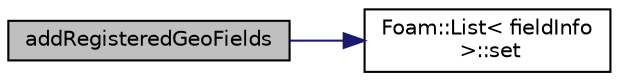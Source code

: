 digraph "addRegisteredGeoFields"
{
  bgcolor="transparent";
  edge [fontname="Helvetica",fontsize="10",labelfontname="Helvetica",labelfontsize="10"];
  node [fontname="Helvetica",fontsize="10",shape=record];
  rankdir="LR";
  Node1 [label="addRegisteredGeoFields",height=0.2,width=0.4,color="black", fillcolor="grey75", style="filled" fontcolor="black"];
  Node1 -> Node2 [color="midnightblue",fontsize="10",style="solid",fontname="Helvetica"];
  Node2 [label="Foam::List\< fieldInfo\l \>::set",height=0.2,width=0.4,color="black",URL="$classFoam_1_1List.html#a9c583af46074f580ff692170d48899ac",tooltip="A bitSet::set() method for a list of bool. "];
}
